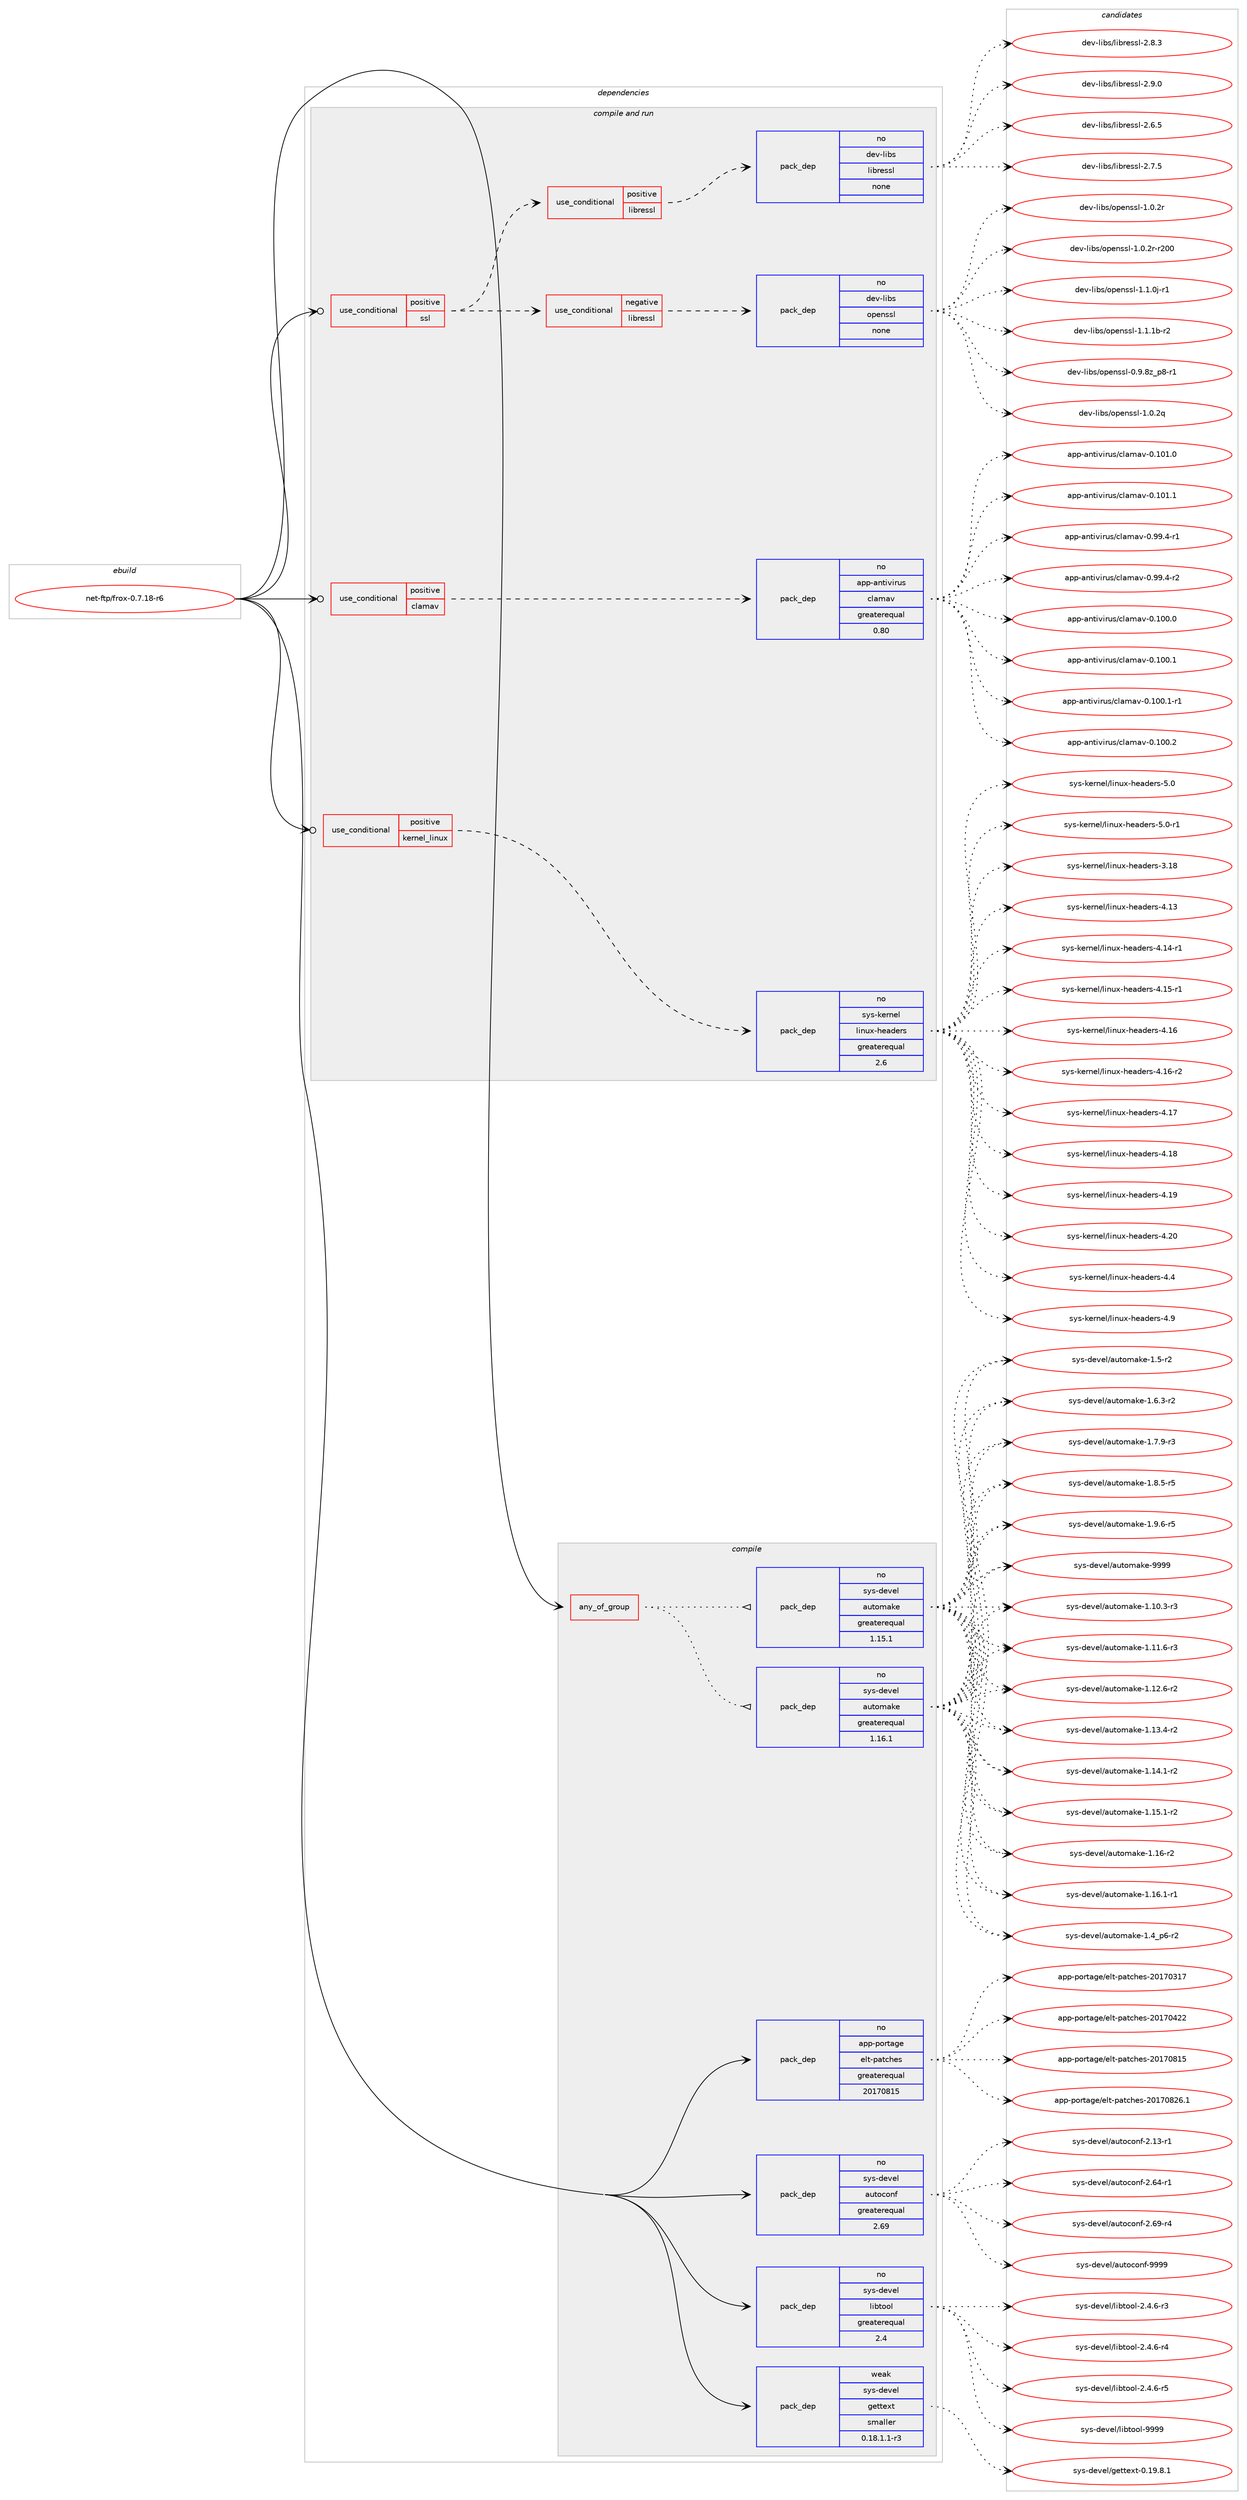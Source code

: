 digraph prolog {

# *************
# Graph options
# *************

newrank=true;
concentrate=true;
compound=true;
graph [rankdir=LR,fontname=Helvetica,fontsize=10,ranksep=1.5];#, ranksep=2.5, nodesep=0.2];
edge  [arrowhead=vee];
node  [fontname=Helvetica,fontsize=10];

# **********
# The ebuild
# **********

subgraph cluster_leftcol {
color=gray;
rank=same;
label=<<i>ebuild</i>>;
id [label="net-ftp/frox-0.7.18-r6", color=red, width=4, href="../net-ftp/frox-0.7.18-r6.svg"];
}

# ****************
# The dependencies
# ****************

subgraph cluster_midcol {
color=gray;
label=<<i>dependencies</i>>;
subgraph cluster_compile {
fillcolor="#eeeeee";
style=filled;
label=<<i>compile</i>>;
subgraph any26019 {
dependency1653817 [label=<<TABLE BORDER="0" CELLBORDER="1" CELLSPACING="0" CELLPADDING="4"><TR><TD CELLPADDING="10">any_of_group</TD></TR></TABLE>>, shape=none, color=red];subgraph pack1182321 {
dependency1653818 [label=<<TABLE BORDER="0" CELLBORDER="1" CELLSPACING="0" CELLPADDING="4" WIDTH="220"><TR><TD ROWSPAN="6" CELLPADDING="30">pack_dep</TD></TR><TR><TD WIDTH="110">no</TD></TR><TR><TD>sys-devel</TD></TR><TR><TD>automake</TD></TR><TR><TD>greaterequal</TD></TR><TR><TD>1.16.1</TD></TR></TABLE>>, shape=none, color=blue];
}
dependency1653817:e -> dependency1653818:w [weight=20,style="dotted",arrowhead="oinv"];
subgraph pack1182322 {
dependency1653819 [label=<<TABLE BORDER="0" CELLBORDER="1" CELLSPACING="0" CELLPADDING="4" WIDTH="220"><TR><TD ROWSPAN="6" CELLPADDING="30">pack_dep</TD></TR><TR><TD WIDTH="110">no</TD></TR><TR><TD>sys-devel</TD></TR><TR><TD>automake</TD></TR><TR><TD>greaterequal</TD></TR><TR><TD>1.15.1</TD></TR></TABLE>>, shape=none, color=blue];
}
dependency1653817:e -> dependency1653819:w [weight=20,style="dotted",arrowhead="oinv"];
}
id:e -> dependency1653817:w [weight=20,style="solid",arrowhead="vee"];
subgraph pack1182323 {
dependency1653820 [label=<<TABLE BORDER="0" CELLBORDER="1" CELLSPACING="0" CELLPADDING="4" WIDTH="220"><TR><TD ROWSPAN="6" CELLPADDING="30">pack_dep</TD></TR><TR><TD WIDTH="110">no</TD></TR><TR><TD>app-portage</TD></TR><TR><TD>elt-patches</TD></TR><TR><TD>greaterequal</TD></TR><TR><TD>20170815</TD></TR></TABLE>>, shape=none, color=blue];
}
id:e -> dependency1653820:w [weight=20,style="solid",arrowhead="vee"];
subgraph pack1182324 {
dependency1653821 [label=<<TABLE BORDER="0" CELLBORDER="1" CELLSPACING="0" CELLPADDING="4" WIDTH="220"><TR><TD ROWSPAN="6" CELLPADDING="30">pack_dep</TD></TR><TR><TD WIDTH="110">no</TD></TR><TR><TD>sys-devel</TD></TR><TR><TD>autoconf</TD></TR><TR><TD>greaterequal</TD></TR><TR><TD>2.69</TD></TR></TABLE>>, shape=none, color=blue];
}
id:e -> dependency1653821:w [weight=20,style="solid",arrowhead="vee"];
subgraph pack1182325 {
dependency1653822 [label=<<TABLE BORDER="0" CELLBORDER="1" CELLSPACING="0" CELLPADDING="4" WIDTH="220"><TR><TD ROWSPAN="6" CELLPADDING="30">pack_dep</TD></TR><TR><TD WIDTH="110">no</TD></TR><TR><TD>sys-devel</TD></TR><TR><TD>libtool</TD></TR><TR><TD>greaterequal</TD></TR><TR><TD>2.4</TD></TR></TABLE>>, shape=none, color=blue];
}
id:e -> dependency1653822:w [weight=20,style="solid",arrowhead="vee"];
subgraph pack1182326 {
dependency1653823 [label=<<TABLE BORDER="0" CELLBORDER="1" CELLSPACING="0" CELLPADDING="4" WIDTH="220"><TR><TD ROWSPAN="6" CELLPADDING="30">pack_dep</TD></TR><TR><TD WIDTH="110">weak</TD></TR><TR><TD>sys-devel</TD></TR><TR><TD>gettext</TD></TR><TR><TD>smaller</TD></TR><TR><TD>0.18.1.1-r3</TD></TR></TABLE>>, shape=none, color=blue];
}
id:e -> dependency1653823:w [weight=20,style="solid",arrowhead="vee"];
}
subgraph cluster_compileandrun {
fillcolor="#eeeeee";
style=filled;
label=<<i>compile and run</i>>;
subgraph cond444694 {
dependency1653824 [label=<<TABLE BORDER="0" CELLBORDER="1" CELLSPACING="0" CELLPADDING="4"><TR><TD ROWSPAN="3" CELLPADDING="10">use_conditional</TD></TR><TR><TD>positive</TD></TR><TR><TD>clamav</TD></TR></TABLE>>, shape=none, color=red];
subgraph pack1182327 {
dependency1653825 [label=<<TABLE BORDER="0" CELLBORDER="1" CELLSPACING="0" CELLPADDING="4" WIDTH="220"><TR><TD ROWSPAN="6" CELLPADDING="30">pack_dep</TD></TR><TR><TD WIDTH="110">no</TD></TR><TR><TD>app-antivirus</TD></TR><TR><TD>clamav</TD></TR><TR><TD>greaterequal</TD></TR><TR><TD>0.80</TD></TR></TABLE>>, shape=none, color=blue];
}
dependency1653824:e -> dependency1653825:w [weight=20,style="dashed",arrowhead="vee"];
}
id:e -> dependency1653824:w [weight=20,style="solid",arrowhead="odotvee"];
subgraph cond444695 {
dependency1653826 [label=<<TABLE BORDER="0" CELLBORDER="1" CELLSPACING="0" CELLPADDING="4"><TR><TD ROWSPAN="3" CELLPADDING="10">use_conditional</TD></TR><TR><TD>positive</TD></TR><TR><TD>kernel_linux</TD></TR></TABLE>>, shape=none, color=red];
subgraph pack1182328 {
dependency1653827 [label=<<TABLE BORDER="0" CELLBORDER="1" CELLSPACING="0" CELLPADDING="4" WIDTH="220"><TR><TD ROWSPAN="6" CELLPADDING="30">pack_dep</TD></TR><TR><TD WIDTH="110">no</TD></TR><TR><TD>sys-kernel</TD></TR><TR><TD>linux-headers</TD></TR><TR><TD>greaterequal</TD></TR><TR><TD>2.6</TD></TR></TABLE>>, shape=none, color=blue];
}
dependency1653826:e -> dependency1653827:w [weight=20,style="dashed",arrowhead="vee"];
}
id:e -> dependency1653826:w [weight=20,style="solid",arrowhead="odotvee"];
subgraph cond444696 {
dependency1653828 [label=<<TABLE BORDER="0" CELLBORDER="1" CELLSPACING="0" CELLPADDING="4"><TR><TD ROWSPAN="3" CELLPADDING="10">use_conditional</TD></TR><TR><TD>positive</TD></TR><TR><TD>ssl</TD></TR></TABLE>>, shape=none, color=red];
subgraph cond444697 {
dependency1653829 [label=<<TABLE BORDER="0" CELLBORDER="1" CELLSPACING="0" CELLPADDING="4"><TR><TD ROWSPAN="3" CELLPADDING="10">use_conditional</TD></TR><TR><TD>negative</TD></TR><TR><TD>libressl</TD></TR></TABLE>>, shape=none, color=red];
subgraph pack1182329 {
dependency1653830 [label=<<TABLE BORDER="0" CELLBORDER="1" CELLSPACING="0" CELLPADDING="4" WIDTH="220"><TR><TD ROWSPAN="6" CELLPADDING="30">pack_dep</TD></TR><TR><TD WIDTH="110">no</TD></TR><TR><TD>dev-libs</TD></TR><TR><TD>openssl</TD></TR><TR><TD>none</TD></TR><TR><TD></TD></TR></TABLE>>, shape=none, color=blue];
}
dependency1653829:e -> dependency1653830:w [weight=20,style="dashed",arrowhead="vee"];
}
dependency1653828:e -> dependency1653829:w [weight=20,style="dashed",arrowhead="vee"];
subgraph cond444698 {
dependency1653831 [label=<<TABLE BORDER="0" CELLBORDER="1" CELLSPACING="0" CELLPADDING="4"><TR><TD ROWSPAN="3" CELLPADDING="10">use_conditional</TD></TR><TR><TD>positive</TD></TR><TR><TD>libressl</TD></TR></TABLE>>, shape=none, color=red];
subgraph pack1182330 {
dependency1653832 [label=<<TABLE BORDER="0" CELLBORDER="1" CELLSPACING="0" CELLPADDING="4" WIDTH="220"><TR><TD ROWSPAN="6" CELLPADDING="30">pack_dep</TD></TR><TR><TD WIDTH="110">no</TD></TR><TR><TD>dev-libs</TD></TR><TR><TD>libressl</TD></TR><TR><TD>none</TD></TR><TR><TD></TD></TR></TABLE>>, shape=none, color=blue];
}
dependency1653831:e -> dependency1653832:w [weight=20,style="dashed",arrowhead="vee"];
}
dependency1653828:e -> dependency1653831:w [weight=20,style="dashed",arrowhead="vee"];
}
id:e -> dependency1653828:w [weight=20,style="solid",arrowhead="odotvee"];
}
subgraph cluster_run {
fillcolor="#eeeeee";
style=filled;
label=<<i>run</i>>;
}
}

# **************
# The candidates
# **************

subgraph cluster_choices {
rank=same;
color=gray;
label=<<i>candidates</i>>;

subgraph choice1182321 {
color=black;
nodesep=1;
choice11512111545100101118101108479711711611110997107101454946494846514511451 [label="sys-devel/automake-1.10.3-r3", color=red, width=4,href="../sys-devel/automake-1.10.3-r3.svg"];
choice11512111545100101118101108479711711611110997107101454946494946544511451 [label="sys-devel/automake-1.11.6-r3", color=red, width=4,href="../sys-devel/automake-1.11.6-r3.svg"];
choice11512111545100101118101108479711711611110997107101454946495046544511450 [label="sys-devel/automake-1.12.6-r2", color=red, width=4,href="../sys-devel/automake-1.12.6-r2.svg"];
choice11512111545100101118101108479711711611110997107101454946495146524511450 [label="sys-devel/automake-1.13.4-r2", color=red, width=4,href="../sys-devel/automake-1.13.4-r2.svg"];
choice11512111545100101118101108479711711611110997107101454946495246494511450 [label="sys-devel/automake-1.14.1-r2", color=red, width=4,href="../sys-devel/automake-1.14.1-r2.svg"];
choice11512111545100101118101108479711711611110997107101454946495346494511450 [label="sys-devel/automake-1.15.1-r2", color=red, width=4,href="../sys-devel/automake-1.15.1-r2.svg"];
choice1151211154510010111810110847971171161111099710710145494649544511450 [label="sys-devel/automake-1.16-r2", color=red, width=4,href="../sys-devel/automake-1.16-r2.svg"];
choice11512111545100101118101108479711711611110997107101454946495446494511449 [label="sys-devel/automake-1.16.1-r1", color=red, width=4,href="../sys-devel/automake-1.16.1-r1.svg"];
choice115121115451001011181011084797117116111109971071014549465295112544511450 [label="sys-devel/automake-1.4_p6-r2", color=red, width=4,href="../sys-devel/automake-1.4_p6-r2.svg"];
choice11512111545100101118101108479711711611110997107101454946534511450 [label="sys-devel/automake-1.5-r2", color=red, width=4,href="../sys-devel/automake-1.5-r2.svg"];
choice115121115451001011181011084797117116111109971071014549465446514511450 [label="sys-devel/automake-1.6.3-r2", color=red, width=4,href="../sys-devel/automake-1.6.3-r2.svg"];
choice115121115451001011181011084797117116111109971071014549465546574511451 [label="sys-devel/automake-1.7.9-r3", color=red, width=4,href="../sys-devel/automake-1.7.9-r3.svg"];
choice115121115451001011181011084797117116111109971071014549465646534511453 [label="sys-devel/automake-1.8.5-r5", color=red, width=4,href="../sys-devel/automake-1.8.5-r5.svg"];
choice115121115451001011181011084797117116111109971071014549465746544511453 [label="sys-devel/automake-1.9.6-r5", color=red, width=4,href="../sys-devel/automake-1.9.6-r5.svg"];
choice115121115451001011181011084797117116111109971071014557575757 [label="sys-devel/automake-9999", color=red, width=4,href="../sys-devel/automake-9999.svg"];
dependency1653818:e -> choice11512111545100101118101108479711711611110997107101454946494846514511451:w [style=dotted,weight="100"];
dependency1653818:e -> choice11512111545100101118101108479711711611110997107101454946494946544511451:w [style=dotted,weight="100"];
dependency1653818:e -> choice11512111545100101118101108479711711611110997107101454946495046544511450:w [style=dotted,weight="100"];
dependency1653818:e -> choice11512111545100101118101108479711711611110997107101454946495146524511450:w [style=dotted,weight="100"];
dependency1653818:e -> choice11512111545100101118101108479711711611110997107101454946495246494511450:w [style=dotted,weight="100"];
dependency1653818:e -> choice11512111545100101118101108479711711611110997107101454946495346494511450:w [style=dotted,weight="100"];
dependency1653818:e -> choice1151211154510010111810110847971171161111099710710145494649544511450:w [style=dotted,weight="100"];
dependency1653818:e -> choice11512111545100101118101108479711711611110997107101454946495446494511449:w [style=dotted,weight="100"];
dependency1653818:e -> choice115121115451001011181011084797117116111109971071014549465295112544511450:w [style=dotted,weight="100"];
dependency1653818:e -> choice11512111545100101118101108479711711611110997107101454946534511450:w [style=dotted,weight="100"];
dependency1653818:e -> choice115121115451001011181011084797117116111109971071014549465446514511450:w [style=dotted,weight="100"];
dependency1653818:e -> choice115121115451001011181011084797117116111109971071014549465546574511451:w [style=dotted,weight="100"];
dependency1653818:e -> choice115121115451001011181011084797117116111109971071014549465646534511453:w [style=dotted,weight="100"];
dependency1653818:e -> choice115121115451001011181011084797117116111109971071014549465746544511453:w [style=dotted,weight="100"];
dependency1653818:e -> choice115121115451001011181011084797117116111109971071014557575757:w [style=dotted,weight="100"];
}
subgraph choice1182322 {
color=black;
nodesep=1;
choice11512111545100101118101108479711711611110997107101454946494846514511451 [label="sys-devel/automake-1.10.3-r3", color=red, width=4,href="../sys-devel/automake-1.10.3-r3.svg"];
choice11512111545100101118101108479711711611110997107101454946494946544511451 [label="sys-devel/automake-1.11.6-r3", color=red, width=4,href="../sys-devel/automake-1.11.6-r3.svg"];
choice11512111545100101118101108479711711611110997107101454946495046544511450 [label="sys-devel/automake-1.12.6-r2", color=red, width=4,href="../sys-devel/automake-1.12.6-r2.svg"];
choice11512111545100101118101108479711711611110997107101454946495146524511450 [label="sys-devel/automake-1.13.4-r2", color=red, width=4,href="../sys-devel/automake-1.13.4-r2.svg"];
choice11512111545100101118101108479711711611110997107101454946495246494511450 [label="sys-devel/automake-1.14.1-r2", color=red, width=4,href="../sys-devel/automake-1.14.1-r2.svg"];
choice11512111545100101118101108479711711611110997107101454946495346494511450 [label="sys-devel/automake-1.15.1-r2", color=red, width=4,href="../sys-devel/automake-1.15.1-r2.svg"];
choice1151211154510010111810110847971171161111099710710145494649544511450 [label="sys-devel/automake-1.16-r2", color=red, width=4,href="../sys-devel/automake-1.16-r2.svg"];
choice11512111545100101118101108479711711611110997107101454946495446494511449 [label="sys-devel/automake-1.16.1-r1", color=red, width=4,href="../sys-devel/automake-1.16.1-r1.svg"];
choice115121115451001011181011084797117116111109971071014549465295112544511450 [label="sys-devel/automake-1.4_p6-r2", color=red, width=4,href="../sys-devel/automake-1.4_p6-r2.svg"];
choice11512111545100101118101108479711711611110997107101454946534511450 [label="sys-devel/automake-1.5-r2", color=red, width=4,href="../sys-devel/automake-1.5-r2.svg"];
choice115121115451001011181011084797117116111109971071014549465446514511450 [label="sys-devel/automake-1.6.3-r2", color=red, width=4,href="../sys-devel/automake-1.6.3-r2.svg"];
choice115121115451001011181011084797117116111109971071014549465546574511451 [label="sys-devel/automake-1.7.9-r3", color=red, width=4,href="../sys-devel/automake-1.7.9-r3.svg"];
choice115121115451001011181011084797117116111109971071014549465646534511453 [label="sys-devel/automake-1.8.5-r5", color=red, width=4,href="../sys-devel/automake-1.8.5-r5.svg"];
choice115121115451001011181011084797117116111109971071014549465746544511453 [label="sys-devel/automake-1.9.6-r5", color=red, width=4,href="../sys-devel/automake-1.9.6-r5.svg"];
choice115121115451001011181011084797117116111109971071014557575757 [label="sys-devel/automake-9999", color=red, width=4,href="../sys-devel/automake-9999.svg"];
dependency1653819:e -> choice11512111545100101118101108479711711611110997107101454946494846514511451:w [style=dotted,weight="100"];
dependency1653819:e -> choice11512111545100101118101108479711711611110997107101454946494946544511451:w [style=dotted,weight="100"];
dependency1653819:e -> choice11512111545100101118101108479711711611110997107101454946495046544511450:w [style=dotted,weight="100"];
dependency1653819:e -> choice11512111545100101118101108479711711611110997107101454946495146524511450:w [style=dotted,weight="100"];
dependency1653819:e -> choice11512111545100101118101108479711711611110997107101454946495246494511450:w [style=dotted,weight="100"];
dependency1653819:e -> choice11512111545100101118101108479711711611110997107101454946495346494511450:w [style=dotted,weight="100"];
dependency1653819:e -> choice1151211154510010111810110847971171161111099710710145494649544511450:w [style=dotted,weight="100"];
dependency1653819:e -> choice11512111545100101118101108479711711611110997107101454946495446494511449:w [style=dotted,weight="100"];
dependency1653819:e -> choice115121115451001011181011084797117116111109971071014549465295112544511450:w [style=dotted,weight="100"];
dependency1653819:e -> choice11512111545100101118101108479711711611110997107101454946534511450:w [style=dotted,weight="100"];
dependency1653819:e -> choice115121115451001011181011084797117116111109971071014549465446514511450:w [style=dotted,weight="100"];
dependency1653819:e -> choice115121115451001011181011084797117116111109971071014549465546574511451:w [style=dotted,weight="100"];
dependency1653819:e -> choice115121115451001011181011084797117116111109971071014549465646534511453:w [style=dotted,weight="100"];
dependency1653819:e -> choice115121115451001011181011084797117116111109971071014549465746544511453:w [style=dotted,weight="100"];
dependency1653819:e -> choice115121115451001011181011084797117116111109971071014557575757:w [style=dotted,weight="100"];
}
subgraph choice1182323 {
color=black;
nodesep=1;
choice97112112451121111141169710310147101108116451129711699104101115455048495548514955 [label="app-portage/elt-patches-20170317", color=red, width=4,href="../app-portage/elt-patches-20170317.svg"];
choice97112112451121111141169710310147101108116451129711699104101115455048495548525050 [label="app-portage/elt-patches-20170422", color=red, width=4,href="../app-portage/elt-patches-20170422.svg"];
choice97112112451121111141169710310147101108116451129711699104101115455048495548564953 [label="app-portage/elt-patches-20170815", color=red, width=4,href="../app-portage/elt-patches-20170815.svg"];
choice971121124511211111411697103101471011081164511297116991041011154550484955485650544649 [label="app-portage/elt-patches-20170826.1", color=red, width=4,href="../app-portage/elt-patches-20170826.1.svg"];
dependency1653820:e -> choice97112112451121111141169710310147101108116451129711699104101115455048495548514955:w [style=dotted,weight="100"];
dependency1653820:e -> choice97112112451121111141169710310147101108116451129711699104101115455048495548525050:w [style=dotted,weight="100"];
dependency1653820:e -> choice97112112451121111141169710310147101108116451129711699104101115455048495548564953:w [style=dotted,weight="100"];
dependency1653820:e -> choice971121124511211111411697103101471011081164511297116991041011154550484955485650544649:w [style=dotted,weight="100"];
}
subgraph choice1182324 {
color=black;
nodesep=1;
choice1151211154510010111810110847971171161119911111010245504649514511449 [label="sys-devel/autoconf-2.13-r1", color=red, width=4,href="../sys-devel/autoconf-2.13-r1.svg"];
choice1151211154510010111810110847971171161119911111010245504654524511449 [label="sys-devel/autoconf-2.64-r1", color=red, width=4,href="../sys-devel/autoconf-2.64-r1.svg"];
choice1151211154510010111810110847971171161119911111010245504654574511452 [label="sys-devel/autoconf-2.69-r4", color=red, width=4,href="../sys-devel/autoconf-2.69-r4.svg"];
choice115121115451001011181011084797117116111991111101024557575757 [label="sys-devel/autoconf-9999", color=red, width=4,href="../sys-devel/autoconf-9999.svg"];
dependency1653821:e -> choice1151211154510010111810110847971171161119911111010245504649514511449:w [style=dotted,weight="100"];
dependency1653821:e -> choice1151211154510010111810110847971171161119911111010245504654524511449:w [style=dotted,weight="100"];
dependency1653821:e -> choice1151211154510010111810110847971171161119911111010245504654574511452:w [style=dotted,weight="100"];
dependency1653821:e -> choice115121115451001011181011084797117116111991111101024557575757:w [style=dotted,weight="100"];
}
subgraph choice1182325 {
color=black;
nodesep=1;
choice1151211154510010111810110847108105981161111111084550465246544511451 [label="sys-devel/libtool-2.4.6-r3", color=red, width=4,href="../sys-devel/libtool-2.4.6-r3.svg"];
choice1151211154510010111810110847108105981161111111084550465246544511452 [label="sys-devel/libtool-2.4.6-r4", color=red, width=4,href="../sys-devel/libtool-2.4.6-r4.svg"];
choice1151211154510010111810110847108105981161111111084550465246544511453 [label="sys-devel/libtool-2.4.6-r5", color=red, width=4,href="../sys-devel/libtool-2.4.6-r5.svg"];
choice1151211154510010111810110847108105981161111111084557575757 [label="sys-devel/libtool-9999", color=red, width=4,href="../sys-devel/libtool-9999.svg"];
dependency1653822:e -> choice1151211154510010111810110847108105981161111111084550465246544511451:w [style=dotted,weight="100"];
dependency1653822:e -> choice1151211154510010111810110847108105981161111111084550465246544511452:w [style=dotted,weight="100"];
dependency1653822:e -> choice1151211154510010111810110847108105981161111111084550465246544511453:w [style=dotted,weight="100"];
dependency1653822:e -> choice1151211154510010111810110847108105981161111111084557575757:w [style=dotted,weight="100"];
}
subgraph choice1182326 {
color=black;
nodesep=1;
choice1151211154510010111810110847103101116116101120116454846495746564649 [label="sys-devel/gettext-0.19.8.1", color=red, width=4,href="../sys-devel/gettext-0.19.8.1.svg"];
dependency1653823:e -> choice1151211154510010111810110847103101116116101120116454846495746564649:w [style=dotted,weight="100"];
}
subgraph choice1182327 {
color=black;
nodesep=1;
choice971121124597110116105118105114117115479910897109971184548464948484648 [label="app-antivirus/clamav-0.100.0", color=red, width=4,href="../app-antivirus/clamav-0.100.0.svg"];
choice971121124597110116105118105114117115479910897109971184548464948484649 [label="app-antivirus/clamav-0.100.1", color=red, width=4,href="../app-antivirus/clamav-0.100.1.svg"];
choice9711211245971101161051181051141171154799108971099711845484649484846494511449 [label="app-antivirus/clamav-0.100.1-r1", color=red, width=4,href="../app-antivirus/clamav-0.100.1-r1.svg"];
choice971121124597110116105118105114117115479910897109971184548464948484650 [label="app-antivirus/clamav-0.100.2", color=red, width=4,href="../app-antivirus/clamav-0.100.2.svg"];
choice971121124597110116105118105114117115479910897109971184548464948494648 [label="app-antivirus/clamav-0.101.0", color=red, width=4,href="../app-antivirus/clamav-0.101.0.svg"];
choice971121124597110116105118105114117115479910897109971184548464948494649 [label="app-antivirus/clamav-0.101.1", color=red, width=4,href="../app-antivirus/clamav-0.101.1.svg"];
choice97112112459711011610511810511411711547991089710997118454846575746524511449 [label="app-antivirus/clamav-0.99.4-r1", color=red, width=4,href="../app-antivirus/clamav-0.99.4-r1.svg"];
choice97112112459711011610511810511411711547991089710997118454846575746524511450 [label="app-antivirus/clamav-0.99.4-r2", color=red, width=4,href="../app-antivirus/clamav-0.99.4-r2.svg"];
dependency1653825:e -> choice971121124597110116105118105114117115479910897109971184548464948484648:w [style=dotted,weight="100"];
dependency1653825:e -> choice971121124597110116105118105114117115479910897109971184548464948484649:w [style=dotted,weight="100"];
dependency1653825:e -> choice9711211245971101161051181051141171154799108971099711845484649484846494511449:w [style=dotted,weight="100"];
dependency1653825:e -> choice971121124597110116105118105114117115479910897109971184548464948484650:w [style=dotted,weight="100"];
dependency1653825:e -> choice971121124597110116105118105114117115479910897109971184548464948494648:w [style=dotted,weight="100"];
dependency1653825:e -> choice971121124597110116105118105114117115479910897109971184548464948494649:w [style=dotted,weight="100"];
dependency1653825:e -> choice97112112459711011610511810511411711547991089710997118454846575746524511449:w [style=dotted,weight="100"];
dependency1653825:e -> choice97112112459711011610511810511411711547991089710997118454846575746524511450:w [style=dotted,weight="100"];
}
subgraph choice1182328 {
color=black;
nodesep=1;
choice115121115451071011141101011084710810511011712045104101971001011141154551464956 [label="sys-kernel/linux-headers-3.18", color=red, width=4,href="../sys-kernel/linux-headers-3.18.svg"];
choice115121115451071011141101011084710810511011712045104101971001011141154552464951 [label="sys-kernel/linux-headers-4.13", color=red, width=4,href="../sys-kernel/linux-headers-4.13.svg"];
choice1151211154510710111411010110847108105110117120451041019710010111411545524649524511449 [label="sys-kernel/linux-headers-4.14-r1", color=red, width=4,href="../sys-kernel/linux-headers-4.14-r1.svg"];
choice1151211154510710111411010110847108105110117120451041019710010111411545524649534511449 [label="sys-kernel/linux-headers-4.15-r1", color=red, width=4,href="../sys-kernel/linux-headers-4.15-r1.svg"];
choice115121115451071011141101011084710810511011712045104101971001011141154552464954 [label="sys-kernel/linux-headers-4.16", color=red, width=4,href="../sys-kernel/linux-headers-4.16.svg"];
choice1151211154510710111411010110847108105110117120451041019710010111411545524649544511450 [label="sys-kernel/linux-headers-4.16-r2", color=red, width=4,href="../sys-kernel/linux-headers-4.16-r2.svg"];
choice115121115451071011141101011084710810511011712045104101971001011141154552464955 [label="sys-kernel/linux-headers-4.17", color=red, width=4,href="../sys-kernel/linux-headers-4.17.svg"];
choice115121115451071011141101011084710810511011712045104101971001011141154552464956 [label="sys-kernel/linux-headers-4.18", color=red, width=4,href="../sys-kernel/linux-headers-4.18.svg"];
choice115121115451071011141101011084710810511011712045104101971001011141154552464957 [label="sys-kernel/linux-headers-4.19", color=red, width=4,href="../sys-kernel/linux-headers-4.19.svg"];
choice115121115451071011141101011084710810511011712045104101971001011141154552465048 [label="sys-kernel/linux-headers-4.20", color=red, width=4,href="../sys-kernel/linux-headers-4.20.svg"];
choice1151211154510710111411010110847108105110117120451041019710010111411545524652 [label="sys-kernel/linux-headers-4.4", color=red, width=4,href="../sys-kernel/linux-headers-4.4.svg"];
choice1151211154510710111411010110847108105110117120451041019710010111411545524657 [label="sys-kernel/linux-headers-4.9", color=red, width=4,href="../sys-kernel/linux-headers-4.9.svg"];
choice1151211154510710111411010110847108105110117120451041019710010111411545534648 [label="sys-kernel/linux-headers-5.0", color=red, width=4,href="../sys-kernel/linux-headers-5.0.svg"];
choice11512111545107101114110101108471081051101171204510410197100101114115455346484511449 [label="sys-kernel/linux-headers-5.0-r1", color=red, width=4,href="../sys-kernel/linux-headers-5.0-r1.svg"];
dependency1653827:e -> choice115121115451071011141101011084710810511011712045104101971001011141154551464956:w [style=dotted,weight="100"];
dependency1653827:e -> choice115121115451071011141101011084710810511011712045104101971001011141154552464951:w [style=dotted,weight="100"];
dependency1653827:e -> choice1151211154510710111411010110847108105110117120451041019710010111411545524649524511449:w [style=dotted,weight="100"];
dependency1653827:e -> choice1151211154510710111411010110847108105110117120451041019710010111411545524649534511449:w [style=dotted,weight="100"];
dependency1653827:e -> choice115121115451071011141101011084710810511011712045104101971001011141154552464954:w [style=dotted,weight="100"];
dependency1653827:e -> choice1151211154510710111411010110847108105110117120451041019710010111411545524649544511450:w [style=dotted,weight="100"];
dependency1653827:e -> choice115121115451071011141101011084710810511011712045104101971001011141154552464955:w [style=dotted,weight="100"];
dependency1653827:e -> choice115121115451071011141101011084710810511011712045104101971001011141154552464956:w [style=dotted,weight="100"];
dependency1653827:e -> choice115121115451071011141101011084710810511011712045104101971001011141154552464957:w [style=dotted,weight="100"];
dependency1653827:e -> choice115121115451071011141101011084710810511011712045104101971001011141154552465048:w [style=dotted,weight="100"];
dependency1653827:e -> choice1151211154510710111411010110847108105110117120451041019710010111411545524652:w [style=dotted,weight="100"];
dependency1653827:e -> choice1151211154510710111411010110847108105110117120451041019710010111411545524657:w [style=dotted,weight="100"];
dependency1653827:e -> choice1151211154510710111411010110847108105110117120451041019710010111411545534648:w [style=dotted,weight="100"];
dependency1653827:e -> choice11512111545107101114110101108471081051101171204510410197100101114115455346484511449:w [style=dotted,weight="100"];
}
subgraph choice1182329 {
color=black;
nodesep=1;
choice10010111845108105981154711111210111011511510845484657465612295112564511449 [label="dev-libs/openssl-0.9.8z_p8-r1", color=red, width=4,href="../dev-libs/openssl-0.9.8z_p8-r1.svg"];
choice100101118451081059811547111112101110115115108454946484650113 [label="dev-libs/openssl-1.0.2q", color=red, width=4,href="../dev-libs/openssl-1.0.2q.svg"];
choice100101118451081059811547111112101110115115108454946484650114 [label="dev-libs/openssl-1.0.2r", color=red, width=4,href="../dev-libs/openssl-1.0.2r.svg"];
choice10010111845108105981154711111210111011511510845494648465011445114504848 [label="dev-libs/openssl-1.0.2r-r200", color=red, width=4,href="../dev-libs/openssl-1.0.2r-r200.svg"];
choice1001011184510810598115471111121011101151151084549464946481064511449 [label="dev-libs/openssl-1.1.0j-r1", color=red, width=4,href="../dev-libs/openssl-1.1.0j-r1.svg"];
choice100101118451081059811547111112101110115115108454946494649984511450 [label="dev-libs/openssl-1.1.1b-r2", color=red, width=4,href="../dev-libs/openssl-1.1.1b-r2.svg"];
dependency1653830:e -> choice10010111845108105981154711111210111011511510845484657465612295112564511449:w [style=dotted,weight="100"];
dependency1653830:e -> choice100101118451081059811547111112101110115115108454946484650113:w [style=dotted,weight="100"];
dependency1653830:e -> choice100101118451081059811547111112101110115115108454946484650114:w [style=dotted,weight="100"];
dependency1653830:e -> choice10010111845108105981154711111210111011511510845494648465011445114504848:w [style=dotted,weight="100"];
dependency1653830:e -> choice1001011184510810598115471111121011101151151084549464946481064511449:w [style=dotted,weight="100"];
dependency1653830:e -> choice100101118451081059811547111112101110115115108454946494649984511450:w [style=dotted,weight="100"];
}
subgraph choice1182330 {
color=black;
nodesep=1;
choice10010111845108105981154710810598114101115115108455046544653 [label="dev-libs/libressl-2.6.5", color=red, width=4,href="../dev-libs/libressl-2.6.5.svg"];
choice10010111845108105981154710810598114101115115108455046554653 [label="dev-libs/libressl-2.7.5", color=red, width=4,href="../dev-libs/libressl-2.7.5.svg"];
choice10010111845108105981154710810598114101115115108455046564651 [label="dev-libs/libressl-2.8.3", color=red, width=4,href="../dev-libs/libressl-2.8.3.svg"];
choice10010111845108105981154710810598114101115115108455046574648 [label="dev-libs/libressl-2.9.0", color=red, width=4,href="../dev-libs/libressl-2.9.0.svg"];
dependency1653832:e -> choice10010111845108105981154710810598114101115115108455046544653:w [style=dotted,weight="100"];
dependency1653832:e -> choice10010111845108105981154710810598114101115115108455046554653:w [style=dotted,weight="100"];
dependency1653832:e -> choice10010111845108105981154710810598114101115115108455046564651:w [style=dotted,weight="100"];
dependency1653832:e -> choice10010111845108105981154710810598114101115115108455046574648:w [style=dotted,weight="100"];
}
}

}
